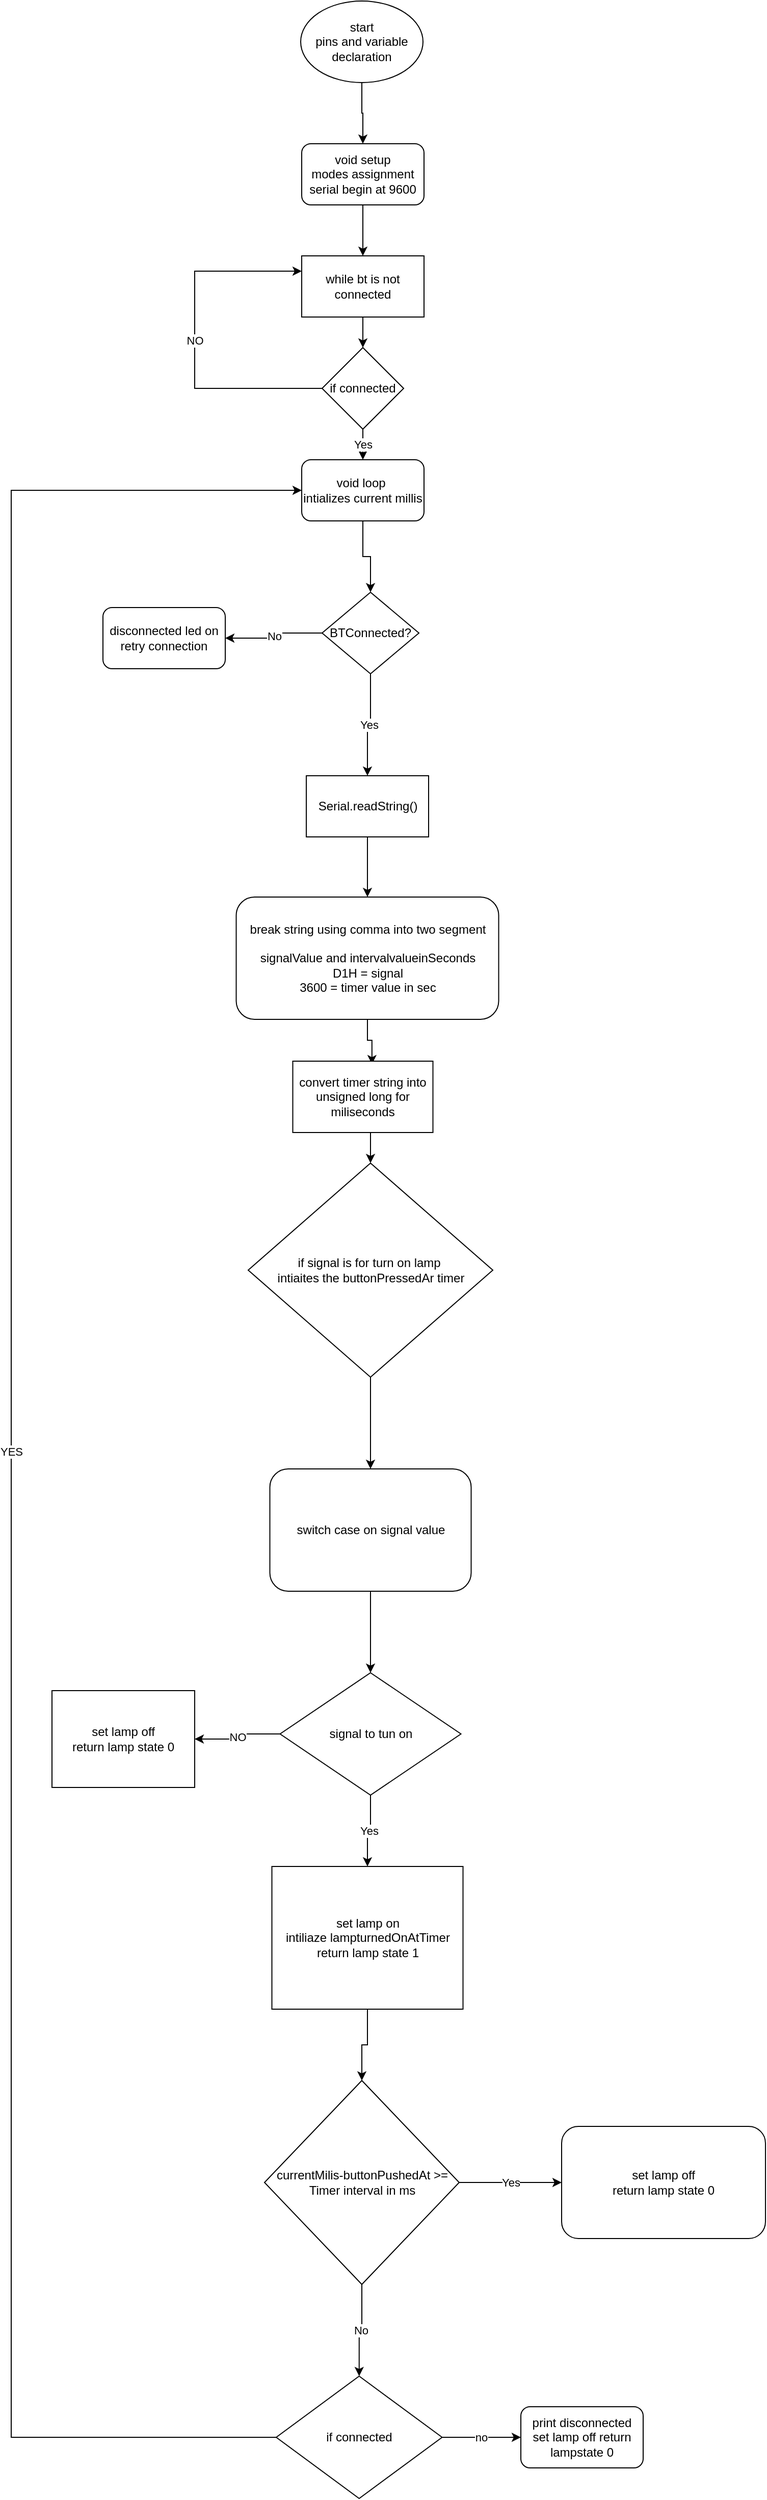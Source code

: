 <mxfile version="13.9.8" type="device"><diagram id="oDT0fkDASbgrZHlBtQyU" name="Page-1"><mxGraphModel dx="1693" dy="490" grid="1" gridSize="10" guides="1" tooltips="1" connect="1" arrows="1" fold="1" page="1" pageScale="1" pageWidth="827" pageHeight="1169" math="0" shadow="0"><root><mxCell id="0"/><mxCell id="1" parent="0"/><mxCell id="GV-ebmWPfUbE_ephbhW--45" style="edgeStyle=orthogonalEdgeStyle;rounded=0;orthogonalLoop=1;jettySize=auto;html=1;exitX=0.5;exitY=1;exitDx=0;exitDy=0;entryX=0.5;entryY=0;entryDx=0;entryDy=0;fontFamily=Helvetica;" edge="1" parent="1" source="hU4f-e4p_eQ-tD6o5-Ot-1" target="GV-ebmWPfUbE_ephbhW--1"><mxGeometry relative="1" as="geometry"/></mxCell><mxCell id="hU4f-e4p_eQ-tD6o5-Ot-1" value="start&lt;br&gt;pins and variable&lt;br&gt;declaration" style="ellipse;whiteSpace=wrap;html=1;" parent="1" vertex="1"><mxGeometry x="294" y="20" width="120" height="80" as="geometry"/></mxCell><mxCell id="GV-ebmWPfUbE_ephbhW--44" style="edgeStyle=orthogonalEdgeStyle;rounded=0;orthogonalLoop=1;jettySize=auto;html=1;exitX=0.5;exitY=1;exitDx=0;exitDy=0;entryX=0.5;entryY=0;entryDx=0;entryDy=0;fontFamily=Helvetica;" edge="1" parent="1" source="GV-ebmWPfUbE_ephbhW--1" target="GV-ebmWPfUbE_ephbhW--3"><mxGeometry relative="1" as="geometry"/></mxCell><mxCell id="GV-ebmWPfUbE_ephbhW--1" value="void setup&lt;br&gt;modes assignment&lt;br&gt;serial begin at 9600" style="rounded=1;whiteSpace=wrap;html=1;" vertex="1" parent="1"><mxGeometry x="295" y="160" width="120" height="60" as="geometry"/></mxCell><mxCell id="GV-ebmWPfUbE_ephbhW--41" value="Yes" style="edgeStyle=orthogonalEdgeStyle;rounded=0;orthogonalLoop=1;jettySize=auto;html=1;exitX=0.5;exitY=1;exitDx=0;exitDy=0;fontFamily=Helvetica;" edge="1" parent="1" source="GV-ebmWPfUbE_ephbhW--2" target="GV-ebmWPfUbE_ephbhW--4"><mxGeometry relative="1" as="geometry"/></mxCell><mxCell id="GV-ebmWPfUbE_ephbhW--42" value="NO" style="edgeStyle=orthogonalEdgeStyle;rounded=0;orthogonalLoop=1;jettySize=auto;html=1;exitX=0;exitY=0.5;exitDx=0;exitDy=0;entryX=0;entryY=0.25;entryDx=0;entryDy=0;fontFamily=Helvetica;" edge="1" parent="1" source="GV-ebmWPfUbE_ephbhW--2" target="GV-ebmWPfUbE_ephbhW--3"><mxGeometry relative="1" as="geometry"><Array as="points"><mxPoint x="190" y="400"/><mxPoint x="190" y="285"/></Array></mxGeometry></mxCell><mxCell id="GV-ebmWPfUbE_ephbhW--2" value="if connected" style="rhombus;whiteSpace=wrap;html=1;" vertex="1" parent="1"><mxGeometry x="315" y="360" width="80" height="80" as="geometry"/></mxCell><mxCell id="GV-ebmWPfUbE_ephbhW--43" style="edgeStyle=orthogonalEdgeStyle;rounded=0;orthogonalLoop=1;jettySize=auto;html=1;exitX=0.5;exitY=1;exitDx=0;exitDy=0;entryX=0.5;entryY=0;entryDx=0;entryDy=0;fontFamily=Helvetica;" edge="1" parent="1" source="GV-ebmWPfUbE_ephbhW--3" target="GV-ebmWPfUbE_ephbhW--2"><mxGeometry relative="1" as="geometry"/></mxCell><mxCell id="GV-ebmWPfUbE_ephbhW--3" value="while bt is not connected" style="rounded=0;whiteSpace=wrap;html=1;" vertex="1" parent="1"><mxGeometry x="295" y="270" width="120" height="60" as="geometry"/></mxCell><mxCell id="GV-ebmWPfUbE_ephbhW--40" style="edgeStyle=orthogonalEdgeStyle;rounded=0;orthogonalLoop=1;jettySize=auto;html=1;exitX=0.5;exitY=1;exitDx=0;exitDy=0;entryX=0.5;entryY=0;entryDx=0;entryDy=0;fontFamily=Helvetica;" edge="1" parent="1" source="GV-ebmWPfUbE_ephbhW--4" target="GV-ebmWPfUbE_ephbhW--7"><mxGeometry relative="1" as="geometry"/></mxCell><mxCell id="GV-ebmWPfUbE_ephbhW--4" value="void loop&amp;nbsp;&lt;br&gt;intializes current millis&lt;br&gt;" style="rounded=1;whiteSpace=wrap;html=1;" vertex="1" parent="1"><mxGeometry x="295" y="470" width="120" height="60" as="geometry"/></mxCell><mxCell id="GV-ebmWPfUbE_ephbhW--38" value="Yes" style="edgeStyle=orthogonalEdgeStyle;rounded=0;orthogonalLoop=1;jettySize=auto;html=1;exitX=0.5;exitY=1;exitDx=0;exitDy=0;entryX=0.5;entryY=0;entryDx=0;entryDy=0;fontFamily=Helvetica;" edge="1" parent="1" source="GV-ebmWPfUbE_ephbhW--7" target="GV-ebmWPfUbE_ephbhW--9"><mxGeometry relative="1" as="geometry"/></mxCell><mxCell id="GV-ebmWPfUbE_ephbhW--39" value="No" style="edgeStyle=orthogonalEdgeStyle;rounded=0;orthogonalLoop=1;jettySize=auto;html=1;exitX=0;exitY=0.5;exitDx=0;exitDy=0;entryX=1;entryY=0.5;entryDx=0;entryDy=0;fontFamily=Helvetica;" edge="1" parent="1" source="GV-ebmWPfUbE_ephbhW--7" target="GV-ebmWPfUbE_ephbhW--8"><mxGeometry relative="1" as="geometry"/></mxCell><mxCell id="GV-ebmWPfUbE_ephbhW--7" value="BTConnected?" style="rhombus;whiteSpace=wrap;html=1;" vertex="1" parent="1"><mxGeometry x="315" y="600" width="95" height="80" as="geometry"/></mxCell><mxCell id="GV-ebmWPfUbE_ephbhW--8" value="disconnected led on&lt;br&gt;retry connection" style="rounded=1;whiteSpace=wrap;html=1;" vertex="1" parent="1"><mxGeometry x="100" y="615" width="120" height="60" as="geometry"/></mxCell><mxCell id="GV-ebmWPfUbE_ephbhW--37" style="edgeStyle=orthogonalEdgeStyle;rounded=0;orthogonalLoop=1;jettySize=auto;html=1;exitX=0.5;exitY=1;exitDx=0;exitDy=0;entryX=0.5;entryY=0;entryDx=0;entryDy=0;fontFamily=Helvetica;" edge="1" parent="1" source="GV-ebmWPfUbE_ephbhW--9" target="GV-ebmWPfUbE_ephbhW--10"><mxGeometry relative="1" as="geometry"/></mxCell><mxCell id="GV-ebmWPfUbE_ephbhW--9" value="Serial.readString()" style="rounded=0;whiteSpace=wrap;html=1;" vertex="1" parent="1"><mxGeometry x="299.5" y="780" width="120" height="60" as="geometry"/></mxCell><mxCell id="GV-ebmWPfUbE_ephbhW--36" style="edgeStyle=orthogonalEdgeStyle;rounded=0;orthogonalLoop=1;jettySize=auto;html=1;exitX=0.5;exitY=1;exitDx=0;exitDy=0;entryX=0.565;entryY=0.043;entryDx=0;entryDy=0;entryPerimeter=0;fontFamily=Helvetica;" edge="1" parent="1" source="GV-ebmWPfUbE_ephbhW--10" target="GV-ebmWPfUbE_ephbhW--11"><mxGeometry relative="1" as="geometry"/></mxCell><mxCell id="GV-ebmWPfUbE_ephbhW--10" value="break string using comma into two segment&lt;br&gt;&lt;br&gt;signalValue and intervalvalueinSeconds&lt;br&gt;D1H = signal&lt;br&gt;3600 = timer value in sec" style="rounded=1;whiteSpace=wrap;html=1;" vertex="1" parent="1"><mxGeometry x="230.75" y="899" width="257.5" height="120" as="geometry"/></mxCell><mxCell id="GV-ebmWPfUbE_ephbhW--35" style="edgeStyle=orthogonalEdgeStyle;rounded=0;orthogonalLoop=1;jettySize=auto;html=1;exitX=0.5;exitY=1;exitDx=0;exitDy=0;entryX=0.5;entryY=0;entryDx=0;entryDy=0;fontFamily=Helvetica;" edge="1" parent="1" source="GV-ebmWPfUbE_ephbhW--11" target="GV-ebmWPfUbE_ephbhW--12"><mxGeometry relative="1" as="geometry"/></mxCell><mxCell id="GV-ebmWPfUbE_ephbhW--11" value="convert timer string into unsigned long for miliseconds" style="rounded=0;whiteSpace=wrap;html=1;" vertex="1" parent="1"><mxGeometry x="286.25" y="1060" width="137.5" height="70" as="geometry"/></mxCell><mxCell id="GV-ebmWPfUbE_ephbhW--34" style="edgeStyle=orthogonalEdgeStyle;rounded=0;orthogonalLoop=1;jettySize=auto;html=1;exitX=0.5;exitY=1;exitDx=0;exitDy=0;entryX=0.5;entryY=0;entryDx=0;entryDy=0;fontFamily=Helvetica;" edge="1" parent="1" source="GV-ebmWPfUbE_ephbhW--12" target="GV-ebmWPfUbE_ephbhW--13"><mxGeometry relative="1" as="geometry"/></mxCell><mxCell id="GV-ebmWPfUbE_ephbhW--12" value="if signal is for turn on lamp&amp;nbsp;&lt;br&gt;intiaites the buttonPressedAr timer" style="rhombus;whiteSpace=wrap;html=1;" vertex="1" parent="1"><mxGeometry x="242.5" y="1160" width="240" height="210" as="geometry"/></mxCell><mxCell id="GV-ebmWPfUbE_ephbhW--33" style="edgeStyle=orthogonalEdgeStyle;rounded=0;orthogonalLoop=1;jettySize=auto;html=1;exitX=0.5;exitY=1;exitDx=0;exitDy=0;entryX=0.5;entryY=0;entryDx=0;entryDy=0;fontFamily=Helvetica;" edge="1" parent="1" source="GV-ebmWPfUbE_ephbhW--13" target="GV-ebmWPfUbE_ephbhW--14"><mxGeometry relative="1" as="geometry"/></mxCell><mxCell id="GV-ebmWPfUbE_ephbhW--13" value="switch case on signal value" style="rounded=1;whiteSpace=wrap;html=1;" vertex="1" parent="1"><mxGeometry x="263.75" y="1460" width="197.5" height="120" as="geometry"/></mxCell><mxCell id="GV-ebmWPfUbE_ephbhW--30" value="Yes" style="edgeStyle=orthogonalEdgeStyle;rounded=0;orthogonalLoop=1;jettySize=auto;html=1;exitX=0.5;exitY=1;exitDx=0;exitDy=0;entryX=0.5;entryY=0;entryDx=0;entryDy=0;fontFamily=Helvetica;" edge="1" parent="1" source="GV-ebmWPfUbE_ephbhW--14" target="GV-ebmWPfUbE_ephbhW--16"><mxGeometry relative="1" as="geometry"/></mxCell><mxCell id="GV-ebmWPfUbE_ephbhW--31" value="NO" style="edgeStyle=orthogonalEdgeStyle;rounded=0;orthogonalLoop=1;jettySize=auto;html=1;exitX=0;exitY=0.5;exitDx=0;exitDy=0;entryX=1;entryY=0.5;entryDx=0;entryDy=0;fontFamily=Helvetica;" edge="1" parent="1" source="GV-ebmWPfUbE_ephbhW--14" target="GV-ebmWPfUbE_ephbhW--15"><mxGeometry relative="1" as="geometry"/></mxCell><mxCell id="GV-ebmWPfUbE_ephbhW--14" value="signal to tun on" style="rhombus;whiteSpace=wrap;html=1;" vertex="1" parent="1"><mxGeometry x="273.75" y="1660" width="177.5" height="120" as="geometry"/></mxCell><mxCell id="GV-ebmWPfUbE_ephbhW--15" value="set lamp off&lt;br&gt;return lamp state 0" style="rounded=0;whiteSpace=wrap;html=1;" vertex="1" parent="1"><mxGeometry x="50" y="1677.5" width="140" height="95" as="geometry"/></mxCell><mxCell id="GV-ebmWPfUbE_ephbhW--32" style="edgeStyle=orthogonalEdgeStyle;rounded=0;orthogonalLoop=1;jettySize=auto;html=1;exitX=0.5;exitY=1;exitDx=0;exitDy=0;entryX=0.5;entryY=0;entryDx=0;entryDy=0;fontFamily=Helvetica;" edge="1" parent="1" source="GV-ebmWPfUbE_ephbhW--16" target="GV-ebmWPfUbE_ephbhW--17"><mxGeometry relative="1" as="geometry"/></mxCell><mxCell id="GV-ebmWPfUbE_ephbhW--16" value="set lamp on&lt;br&gt;intiliaze lampturnedOnAtTimer&lt;br&gt;return lamp state 1" style="rounded=0;whiteSpace=wrap;html=1;" vertex="1" parent="1"><mxGeometry x="265.75" y="1850" width="187.5" height="140" as="geometry"/></mxCell><mxCell id="GV-ebmWPfUbE_ephbhW--26" value="No" style="edgeStyle=orthogonalEdgeStyle;rounded=0;orthogonalLoop=1;jettySize=auto;html=1;exitX=0.5;exitY=1;exitDx=0;exitDy=0;entryX=0.5;entryY=0;entryDx=0;entryDy=0;" edge="1" parent="1" source="GV-ebmWPfUbE_ephbhW--17" target="GV-ebmWPfUbE_ephbhW--20"><mxGeometry relative="1" as="geometry"/></mxCell><mxCell id="GV-ebmWPfUbE_ephbhW--27" value="Yes" style="edgeStyle=orthogonalEdgeStyle;rounded=0;orthogonalLoop=1;jettySize=auto;html=1;exitX=1;exitY=0.5;exitDx=0;exitDy=0;entryX=0;entryY=0.5;entryDx=0;entryDy=0;" edge="1" parent="1" source="GV-ebmWPfUbE_ephbhW--17" target="GV-ebmWPfUbE_ephbhW--19"><mxGeometry relative="1" as="geometry"/></mxCell><mxCell id="GV-ebmWPfUbE_ephbhW--17" value="currentMilis-buttonPushedAt &amp;gt;= Timer interval in ms" style="rhombus;whiteSpace=wrap;html=1;" vertex="1" parent="1"><mxGeometry x="258.5" y="2060" width="191" height="200" as="geometry"/></mxCell><mxCell id="GV-ebmWPfUbE_ephbhW--19" value="set lamp off&lt;br&gt;return lamp state 0" style="rounded=1;whiteSpace=wrap;html=1;" vertex="1" parent="1"><mxGeometry x="550" y="2105" width="200" height="110" as="geometry"/></mxCell><mxCell id="GV-ebmWPfUbE_ephbhW--28" value="no" style="edgeStyle=orthogonalEdgeStyle;rounded=0;orthogonalLoop=1;jettySize=auto;html=1;exitX=1;exitY=0.5;exitDx=0;exitDy=0;entryX=0;entryY=0.5;entryDx=0;entryDy=0;fontFamily=Helvetica;" edge="1" parent="1" source="GV-ebmWPfUbE_ephbhW--20" target="GV-ebmWPfUbE_ephbhW--21"><mxGeometry relative="1" as="geometry"/></mxCell><mxCell id="GV-ebmWPfUbE_ephbhW--29" value="YES" style="edgeStyle=orthogonalEdgeStyle;rounded=0;orthogonalLoop=1;jettySize=auto;html=1;exitX=0;exitY=0.5;exitDx=0;exitDy=0;entryX=0;entryY=0.5;entryDx=0;entryDy=0;fontFamily=Helvetica;" edge="1" parent="1" source="GV-ebmWPfUbE_ephbhW--20" target="GV-ebmWPfUbE_ephbhW--4"><mxGeometry relative="1" as="geometry"><Array as="points"><mxPoint x="10" y="2410"/><mxPoint x="10" y="500"/></Array></mxGeometry></mxCell><mxCell id="GV-ebmWPfUbE_ephbhW--20" value="if connected" style="rhombus;whiteSpace=wrap;html=1;" vertex="1" parent="1"><mxGeometry x="270" y="2350" width="162.75" height="120" as="geometry"/></mxCell><mxCell id="GV-ebmWPfUbE_ephbhW--21" value="print disconnected&lt;br&gt;set lamp off return lampstate 0" style="rounded=1;whiteSpace=wrap;html=1;" vertex="1" parent="1"><mxGeometry x="510" y="2380" width="120" height="60" as="geometry"/></mxCell></root></mxGraphModel></diagram></mxfile>